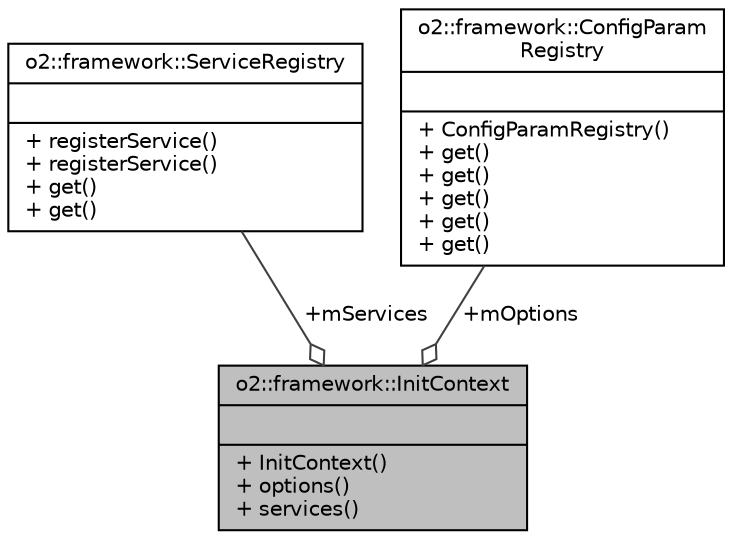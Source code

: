 digraph "o2::framework::InitContext"
{
 // INTERACTIVE_SVG=YES
  bgcolor="transparent";
  edge [fontname="Helvetica",fontsize="10",labelfontname="Helvetica",labelfontsize="10"];
  node [fontname="Helvetica",fontsize="10",shape=record];
  Node1 [label="{o2::framework::InitContext\n||+ InitContext()\l+ options()\l+ services()\l}",height=0.2,width=0.4,color="black", fillcolor="grey75", style="filled" fontcolor="black"];
  Node2 -> Node1 [color="grey25",fontsize="10",style="solid",label=" +mServices" ,arrowhead="odiamond",fontname="Helvetica"];
  Node2 [label="{o2::framework::ServiceRegistry\n||+ registerService()\l+ registerService()\l+ get()\l+ get()\l}",height=0.2,width=0.4,color="black",URL="$d7/d13/classo2_1_1framework_1_1ServiceRegistry.html"];
  Node3 -> Node1 [color="grey25",fontsize="10",style="solid",label=" +mOptions" ,arrowhead="odiamond",fontname="Helvetica"];
  Node3 [label="{o2::framework::ConfigParam\lRegistry\n||+ ConfigParamRegistry()\l+ get()\l+ get()\l+ get()\l+ get()\l+ get()\l}",height=0.2,width=0.4,color="black",URL="$df/d6f/classo2_1_1framework_1_1ConfigParamRegistry.html"];
}
